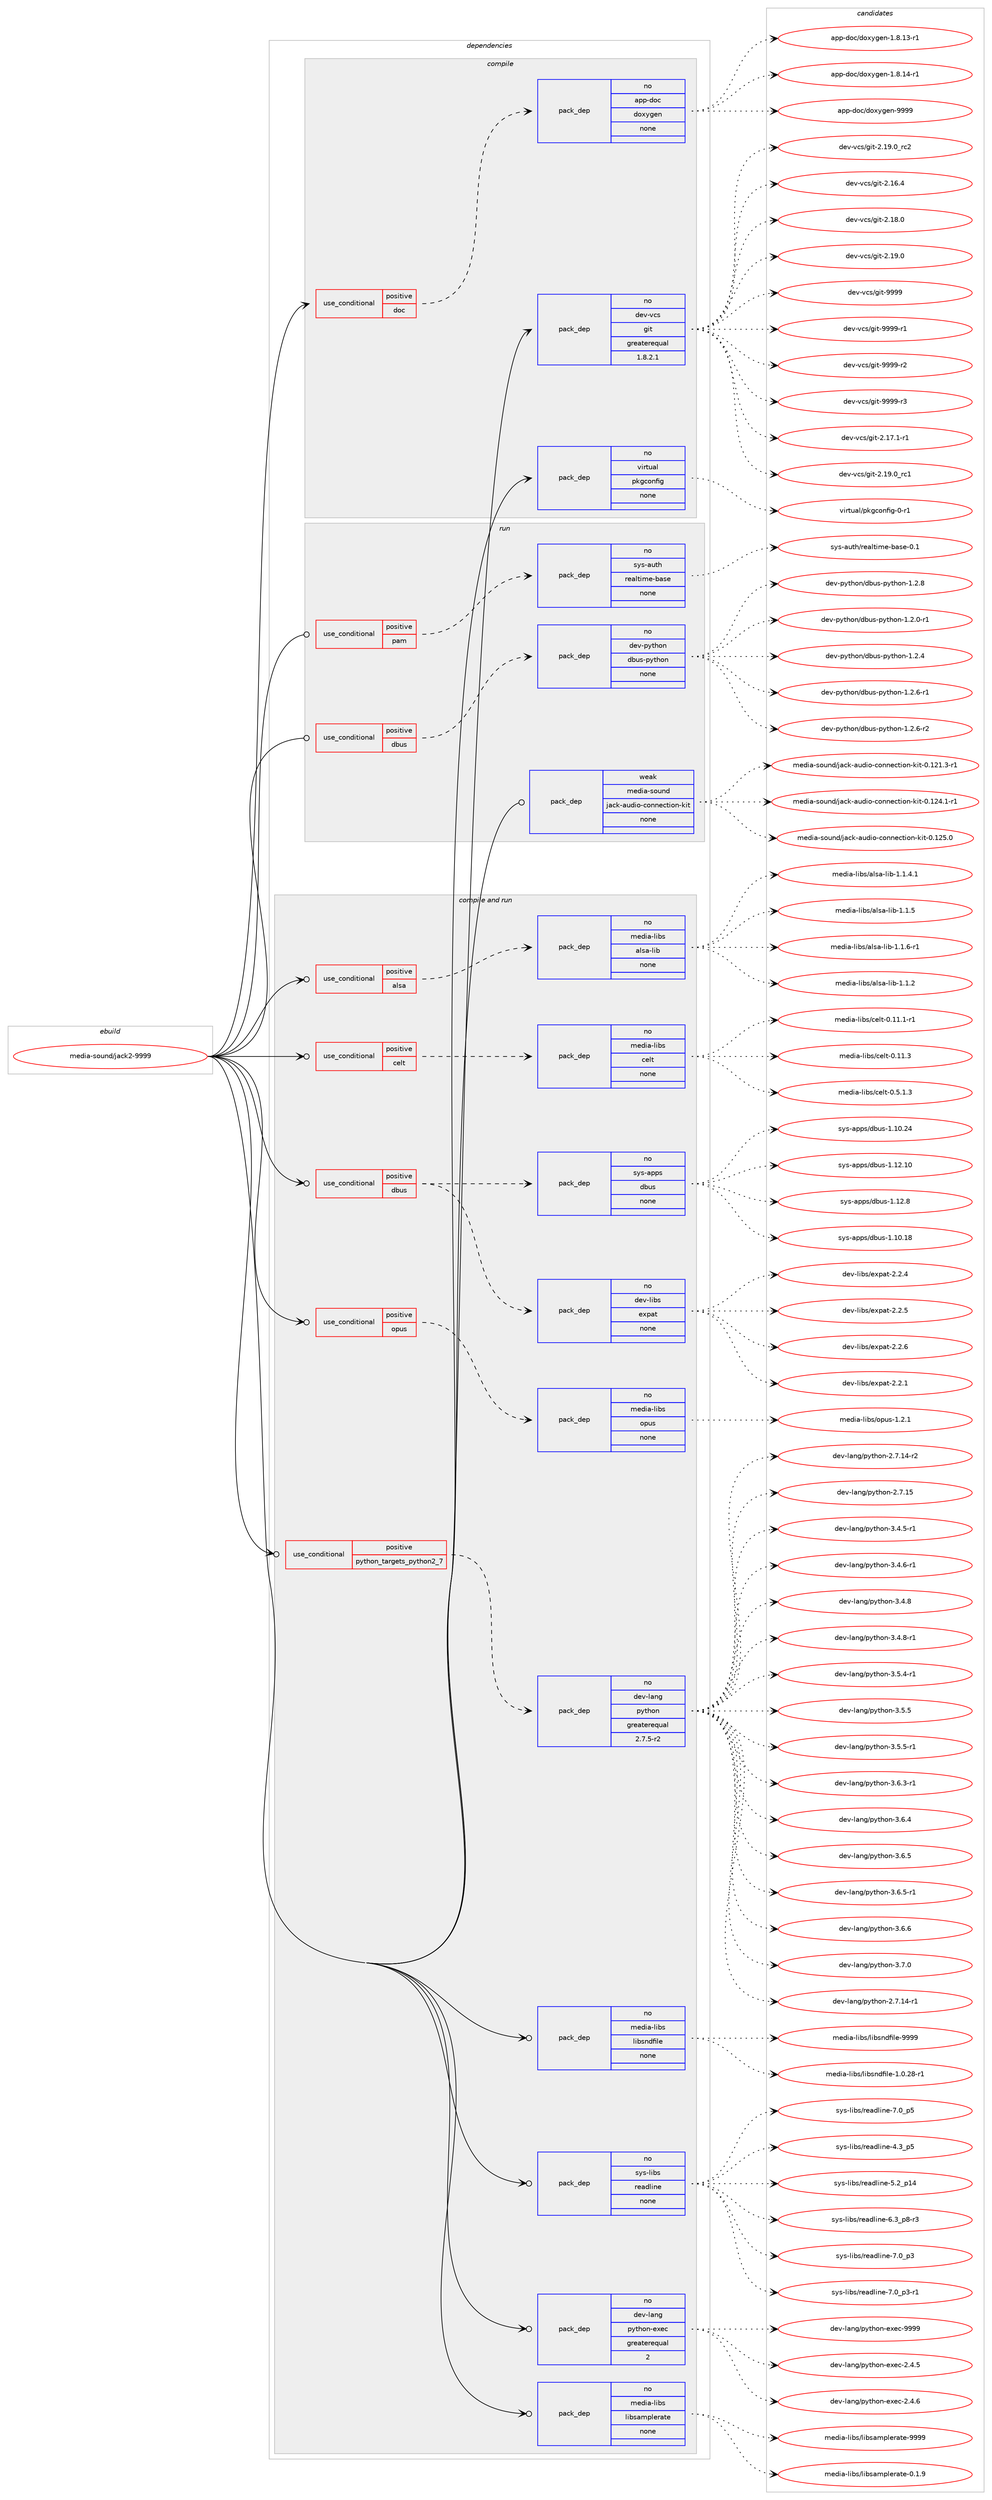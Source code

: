 digraph prolog {

# *************
# Graph options
# *************

newrank=true;
concentrate=true;
compound=true;
graph [rankdir=LR,fontname=Helvetica,fontsize=10,ranksep=1.5];#, ranksep=2.5, nodesep=0.2];
edge  [arrowhead=vee];
node  [fontname=Helvetica,fontsize=10];

# **********
# The ebuild
# **********

subgraph cluster_leftcol {
color=gray;
rank=same;
label=<<i>ebuild</i>>;
id [label="media-sound/jack2-9999", color=red, width=4, href="../media-sound/jack2-9999.svg"];
}

# ****************
# The dependencies
# ****************

subgraph cluster_midcol {
color=gray;
label=<<i>dependencies</i>>;
subgraph cluster_compile {
fillcolor="#eeeeee";
style=filled;
label=<<i>compile</i>>;
subgraph cond2948 {
dependency9364 [label=<<TABLE BORDER="0" CELLBORDER="1" CELLSPACING="0" CELLPADDING="4"><TR><TD ROWSPAN="3" CELLPADDING="10">use_conditional</TD></TR><TR><TD>positive</TD></TR><TR><TD>doc</TD></TR></TABLE>>, shape=none, color=red];
subgraph pack6248 {
dependency9365 [label=<<TABLE BORDER="0" CELLBORDER="1" CELLSPACING="0" CELLPADDING="4" WIDTH="220"><TR><TD ROWSPAN="6" CELLPADDING="30">pack_dep</TD></TR><TR><TD WIDTH="110">no</TD></TR><TR><TD>app-doc</TD></TR><TR><TD>doxygen</TD></TR><TR><TD>none</TD></TR><TR><TD></TD></TR></TABLE>>, shape=none, color=blue];
}
dependency9364:e -> dependency9365:w [weight=20,style="dashed",arrowhead="vee"];
}
id:e -> dependency9364:w [weight=20,style="solid",arrowhead="vee"];
subgraph pack6249 {
dependency9366 [label=<<TABLE BORDER="0" CELLBORDER="1" CELLSPACING="0" CELLPADDING="4" WIDTH="220"><TR><TD ROWSPAN="6" CELLPADDING="30">pack_dep</TD></TR><TR><TD WIDTH="110">no</TD></TR><TR><TD>dev-vcs</TD></TR><TR><TD>git</TD></TR><TR><TD>greaterequal</TD></TR><TR><TD>1.8.2.1</TD></TR></TABLE>>, shape=none, color=blue];
}
id:e -> dependency9366:w [weight=20,style="solid",arrowhead="vee"];
subgraph pack6250 {
dependency9367 [label=<<TABLE BORDER="0" CELLBORDER="1" CELLSPACING="0" CELLPADDING="4" WIDTH="220"><TR><TD ROWSPAN="6" CELLPADDING="30">pack_dep</TD></TR><TR><TD WIDTH="110">no</TD></TR><TR><TD>virtual</TD></TR><TR><TD>pkgconfig</TD></TR><TR><TD>none</TD></TR><TR><TD></TD></TR></TABLE>>, shape=none, color=blue];
}
id:e -> dependency9367:w [weight=20,style="solid",arrowhead="vee"];
}
subgraph cluster_compileandrun {
fillcolor="#eeeeee";
style=filled;
label=<<i>compile and run</i>>;
subgraph cond2949 {
dependency9368 [label=<<TABLE BORDER="0" CELLBORDER="1" CELLSPACING="0" CELLPADDING="4"><TR><TD ROWSPAN="3" CELLPADDING="10">use_conditional</TD></TR><TR><TD>positive</TD></TR><TR><TD>alsa</TD></TR></TABLE>>, shape=none, color=red];
subgraph pack6251 {
dependency9369 [label=<<TABLE BORDER="0" CELLBORDER="1" CELLSPACING="0" CELLPADDING="4" WIDTH="220"><TR><TD ROWSPAN="6" CELLPADDING="30">pack_dep</TD></TR><TR><TD WIDTH="110">no</TD></TR><TR><TD>media-libs</TD></TR><TR><TD>alsa-lib</TD></TR><TR><TD>none</TD></TR><TR><TD></TD></TR></TABLE>>, shape=none, color=blue];
}
dependency9368:e -> dependency9369:w [weight=20,style="dashed",arrowhead="vee"];
}
id:e -> dependency9368:w [weight=20,style="solid",arrowhead="odotvee"];
subgraph cond2950 {
dependency9370 [label=<<TABLE BORDER="0" CELLBORDER="1" CELLSPACING="0" CELLPADDING="4"><TR><TD ROWSPAN="3" CELLPADDING="10">use_conditional</TD></TR><TR><TD>positive</TD></TR><TR><TD>celt</TD></TR></TABLE>>, shape=none, color=red];
subgraph pack6252 {
dependency9371 [label=<<TABLE BORDER="0" CELLBORDER="1" CELLSPACING="0" CELLPADDING="4" WIDTH="220"><TR><TD ROWSPAN="6" CELLPADDING="30">pack_dep</TD></TR><TR><TD WIDTH="110">no</TD></TR><TR><TD>media-libs</TD></TR><TR><TD>celt</TD></TR><TR><TD>none</TD></TR><TR><TD></TD></TR></TABLE>>, shape=none, color=blue];
}
dependency9370:e -> dependency9371:w [weight=20,style="dashed",arrowhead="vee"];
}
id:e -> dependency9370:w [weight=20,style="solid",arrowhead="odotvee"];
subgraph cond2951 {
dependency9372 [label=<<TABLE BORDER="0" CELLBORDER="1" CELLSPACING="0" CELLPADDING="4"><TR><TD ROWSPAN="3" CELLPADDING="10">use_conditional</TD></TR><TR><TD>positive</TD></TR><TR><TD>dbus</TD></TR></TABLE>>, shape=none, color=red];
subgraph pack6253 {
dependency9373 [label=<<TABLE BORDER="0" CELLBORDER="1" CELLSPACING="0" CELLPADDING="4" WIDTH="220"><TR><TD ROWSPAN="6" CELLPADDING="30">pack_dep</TD></TR><TR><TD WIDTH="110">no</TD></TR><TR><TD>dev-libs</TD></TR><TR><TD>expat</TD></TR><TR><TD>none</TD></TR><TR><TD></TD></TR></TABLE>>, shape=none, color=blue];
}
dependency9372:e -> dependency9373:w [weight=20,style="dashed",arrowhead="vee"];
subgraph pack6254 {
dependency9374 [label=<<TABLE BORDER="0" CELLBORDER="1" CELLSPACING="0" CELLPADDING="4" WIDTH="220"><TR><TD ROWSPAN="6" CELLPADDING="30">pack_dep</TD></TR><TR><TD WIDTH="110">no</TD></TR><TR><TD>sys-apps</TD></TR><TR><TD>dbus</TD></TR><TR><TD>none</TD></TR><TR><TD></TD></TR></TABLE>>, shape=none, color=blue];
}
dependency9372:e -> dependency9374:w [weight=20,style="dashed",arrowhead="vee"];
}
id:e -> dependency9372:w [weight=20,style="solid",arrowhead="odotvee"];
subgraph cond2952 {
dependency9375 [label=<<TABLE BORDER="0" CELLBORDER="1" CELLSPACING="0" CELLPADDING="4"><TR><TD ROWSPAN="3" CELLPADDING="10">use_conditional</TD></TR><TR><TD>positive</TD></TR><TR><TD>opus</TD></TR></TABLE>>, shape=none, color=red];
subgraph pack6255 {
dependency9376 [label=<<TABLE BORDER="0" CELLBORDER="1" CELLSPACING="0" CELLPADDING="4" WIDTH="220"><TR><TD ROWSPAN="6" CELLPADDING="30">pack_dep</TD></TR><TR><TD WIDTH="110">no</TD></TR><TR><TD>media-libs</TD></TR><TR><TD>opus</TD></TR><TR><TD>none</TD></TR><TR><TD></TD></TR></TABLE>>, shape=none, color=blue];
}
dependency9375:e -> dependency9376:w [weight=20,style="dashed",arrowhead="vee"];
}
id:e -> dependency9375:w [weight=20,style="solid",arrowhead="odotvee"];
subgraph cond2953 {
dependency9377 [label=<<TABLE BORDER="0" CELLBORDER="1" CELLSPACING="0" CELLPADDING="4"><TR><TD ROWSPAN="3" CELLPADDING="10">use_conditional</TD></TR><TR><TD>positive</TD></TR><TR><TD>python_targets_python2_7</TD></TR></TABLE>>, shape=none, color=red];
subgraph pack6256 {
dependency9378 [label=<<TABLE BORDER="0" CELLBORDER="1" CELLSPACING="0" CELLPADDING="4" WIDTH="220"><TR><TD ROWSPAN="6" CELLPADDING="30">pack_dep</TD></TR><TR><TD WIDTH="110">no</TD></TR><TR><TD>dev-lang</TD></TR><TR><TD>python</TD></TR><TR><TD>greaterequal</TD></TR><TR><TD>2.7.5-r2</TD></TR></TABLE>>, shape=none, color=blue];
}
dependency9377:e -> dependency9378:w [weight=20,style="dashed",arrowhead="vee"];
}
id:e -> dependency9377:w [weight=20,style="solid",arrowhead="odotvee"];
subgraph pack6257 {
dependency9379 [label=<<TABLE BORDER="0" CELLBORDER="1" CELLSPACING="0" CELLPADDING="4" WIDTH="220"><TR><TD ROWSPAN="6" CELLPADDING="30">pack_dep</TD></TR><TR><TD WIDTH="110">no</TD></TR><TR><TD>dev-lang</TD></TR><TR><TD>python-exec</TD></TR><TR><TD>greaterequal</TD></TR><TR><TD>2</TD></TR></TABLE>>, shape=none, color=blue];
}
id:e -> dependency9379:w [weight=20,style="solid",arrowhead="odotvee"];
subgraph pack6258 {
dependency9380 [label=<<TABLE BORDER="0" CELLBORDER="1" CELLSPACING="0" CELLPADDING="4" WIDTH="220"><TR><TD ROWSPAN="6" CELLPADDING="30">pack_dep</TD></TR><TR><TD WIDTH="110">no</TD></TR><TR><TD>media-libs</TD></TR><TR><TD>libsamplerate</TD></TR><TR><TD>none</TD></TR><TR><TD></TD></TR></TABLE>>, shape=none, color=blue];
}
id:e -> dependency9380:w [weight=20,style="solid",arrowhead="odotvee"];
subgraph pack6259 {
dependency9381 [label=<<TABLE BORDER="0" CELLBORDER="1" CELLSPACING="0" CELLPADDING="4" WIDTH="220"><TR><TD ROWSPAN="6" CELLPADDING="30">pack_dep</TD></TR><TR><TD WIDTH="110">no</TD></TR><TR><TD>media-libs</TD></TR><TR><TD>libsndfile</TD></TR><TR><TD>none</TD></TR><TR><TD></TD></TR></TABLE>>, shape=none, color=blue];
}
id:e -> dependency9381:w [weight=20,style="solid",arrowhead="odotvee"];
subgraph pack6260 {
dependency9382 [label=<<TABLE BORDER="0" CELLBORDER="1" CELLSPACING="0" CELLPADDING="4" WIDTH="220"><TR><TD ROWSPAN="6" CELLPADDING="30">pack_dep</TD></TR><TR><TD WIDTH="110">no</TD></TR><TR><TD>sys-libs</TD></TR><TR><TD>readline</TD></TR><TR><TD>none</TD></TR><TR><TD></TD></TR></TABLE>>, shape=none, color=blue];
}
id:e -> dependency9382:w [weight=20,style="solid",arrowhead="odotvee"];
}
subgraph cluster_run {
fillcolor="#eeeeee";
style=filled;
label=<<i>run</i>>;
subgraph cond2954 {
dependency9383 [label=<<TABLE BORDER="0" CELLBORDER="1" CELLSPACING="0" CELLPADDING="4"><TR><TD ROWSPAN="3" CELLPADDING="10">use_conditional</TD></TR><TR><TD>positive</TD></TR><TR><TD>dbus</TD></TR></TABLE>>, shape=none, color=red];
subgraph pack6261 {
dependency9384 [label=<<TABLE BORDER="0" CELLBORDER="1" CELLSPACING="0" CELLPADDING="4" WIDTH="220"><TR><TD ROWSPAN="6" CELLPADDING="30">pack_dep</TD></TR><TR><TD WIDTH="110">no</TD></TR><TR><TD>dev-python</TD></TR><TR><TD>dbus-python</TD></TR><TR><TD>none</TD></TR><TR><TD></TD></TR></TABLE>>, shape=none, color=blue];
}
dependency9383:e -> dependency9384:w [weight=20,style="dashed",arrowhead="vee"];
}
id:e -> dependency9383:w [weight=20,style="solid",arrowhead="odot"];
subgraph cond2955 {
dependency9385 [label=<<TABLE BORDER="0" CELLBORDER="1" CELLSPACING="0" CELLPADDING="4"><TR><TD ROWSPAN="3" CELLPADDING="10">use_conditional</TD></TR><TR><TD>positive</TD></TR><TR><TD>pam</TD></TR></TABLE>>, shape=none, color=red];
subgraph pack6262 {
dependency9386 [label=<<TABLE BORDER="0" CELLBORDER="1" CELLSPACING="0" CELLPADDING="4" WIDTH="220"><TR><TD ROWSPAN="6" CELLPADDING="30">pack_dep</TD></TR><TR><TD WIDTH="110">no</TD></TR><TR><TD>sys-auth</TD></TR><TR><TD>realtime-base</TD></TR><TR><TD>none</TD></TR><TR><TD></TD></TR></TABLE>>, shape=none, color=blue];
}
dependency9385:e -> dependency9386:w [weight=20,style="dashed",arrowhead="vee"];
}
id:e -> dependency9385:w [weight=20,style="solid",arrowhead="odot"];
subgraph pack6263 {
dependency9387 [label=<<TABLE BORDER="0" CELLBORDER="1" CELLSPACING="0" CELLPADDING="4" WIDTH="220"><TR><TD ROWSPAN="6" CELLPADDING="30">pack_dep</TD></TR><TR><TD WIDTH="110">weak</TD></TR><TR><TD>media-sound</TD></TR><TR><TD>jack-audio-connection-kit</TD></TR><TR><TD>none</TD></TR><TR><TD></TD></TR></TABLE>>, shape=none, color=blue];
}
id:e -> dependency9387:w [weight=20,style="solid",arrowhead="odot"];
}
}

# **************
# The candidates
# **************

subgraph cluster_choices {
rank=same;
color=gray;
label=<<i>candidates</i>>;

subgraph choice6248 {
color=black;
nodesep=1;
choice97112112451001119947100111120121103101110454946564649514511449 [label="app-doc/doxygen-1.8.13-r1", color=red, width=4,href="../app-doc/doxygen-1.8.13-r1.svg"];
choice97112112451001119947100111120121103101110454946564649524511449 [label="app-doc/doxygen-1.8.14-r1", color=red, width=4,href="../app-doc/doxygen-1.8.14-r1.svg"];
choice971121124510011199471001111201211031011104557575757 [label="app-doc/doxygen-9999", color=red, width=4,href="../app-doc/doxygen-9999.svg"];
dependency9365:e -> choice97112112451001119947100111120121103101110454946564649514511449:w [style=dotted,weight="100"];
dependency9365:e -> choice97112112451001119947100111120121103101110454946564649524511449:w [style=dotted,weight="100"];
dependency9365:e -> choice971121124510011199471001111201211031011104557575757:w [style=dotted,weight="100"];
}
subgraph choice6249 {
color=black;
nodesep=1;
choice100101118451189911547103105116455046495546494511449 [label="dev-vcs/git-2.17.1-r1", color=red, width=4,href="../dev-vcs/git-2.17.1-r1.svg"];
choice10010111845118991154710310511645504649574648951149949 [label="dev-vcs/git-2.19.0_rc1", color=red, width=4,href="../dev-vcs/git-2.19.0_rc1.svg"];
choice10010111845118991154710310511645504649574648951149950 [label="dev-vcs/git-2.19.0_rc2", color=red, width=4,href="../dev-vcs/git-2.19.0_rc2.svg"];
choice10010111845118991154710310511645504649544652 [label="dev-vcs/git-2.16.4", color=red, width=4,href="../dev-vcs/git-2.16.4.svg"];
choice10010111845118991154710310511645504649564648 [label="dev-vcs/git-2.18.0", color=red, width=4,href="../dev-vcs/git-2.18.0.svg"];
choice10010111845118991154710310511645504649574648 [label="dev-vcs/git-2.19.0", color=red, width=4,href="../dev-vcs/git-2.19.0.svg"];
choice1001011184511899115471031051164557575757 [label="dev-vcs/git-9999", color=red, width=4,href="../dev-vcs/git-9999.svg"];
choice10010111845118991154710310511645575757574511449 [label="dev-vcs/git-9999-r1", color=red, width=4,href="../dev-vcs/git-9999-r1.svg"];
choice10010111845118991154710310511645575757574511450 [label="dev-vcs/git-9999-r2", color=red, width=4,href="../dev-vcs/git-9999-r2.svg"];
choice10010111845118991154710310511645575757574511451 [label="dev-vcs/git-9999-r3", color=red, width=4,href="../dev-vcs/git-9999-r3.svg"];
dependency9366:e -> choice100101118451189911547103105116455046495546494511449:w [style=dotted,weight="100"];
dependency9366:e -> choice10010111845118991154710310511645504649574648951149949:w [style=dotted,weight="100"];
dependency9366:e -> choice10010111845118991154710310511645504649574648951149950:w [style=dotted,weight="100"];
dependency9366:e -> choice10010111845118991154710310511645504649544652:w [style=dotted,weight="100"];
dependency9366:e -> choice10010111845118991154710310511645504649564648:w [style=dotted,weight="100"];
dependency9366:e -> choice10010111845118991154710310511645504649574648:w [style=dotted,weight="100"];
dependency9366:e -> choice1001011184511899115471031051164557575757:w [style=dotted,weight="100"];
dependency9366:e -> choice10010111845118991154710310511645575757574511449:w [style=dotted,weight="100"];
dependency9366:e -> choice10010111845118991154710310511645575757574511450:w [style=dotted,weight="100"];
dependency9366:e -> choice10010111845118991154710310511645575757574511451:w [style=dotted,weight="100"];
}
subgraph choice6250 {
color=black;
nodesep=1;
choice11810511411611797108471121071039911111010210510345484511449 [label="virtual/pkgconfig-0-r1", color=red, width=4,href="../virtual/pkgconfig-0-r1.svg"];
dependency9367:e -> choice11810511411611797108471121071039911111010210510345484511449:w [style=dotted,weight="100"];
}
subgraph choice6251 {
color=black;
nodesep=1;
choice1091011001059745108105981154797108115974510810598454946494650 [label="media-libs/alsa-lib-1.1.2", color=red, width=4,href="../media-libs/alsa-lib-1.1.2.svg"];
choice10910110010597451081059811547971081159745108105984549464946524649 [label="media-libs/alsa-lib-1.1.4.1", color=red, width=4,href="../media-libs/alsa-lib-1.1.4.1.svg"];
choice1091011001059745108105981154797108115974510810598454946494653 [label="media-libs/alsa-lib-1.1.5", color=red, width=4,href="../media-libs/alsa-lib-1.1.5.svg"];
choice10910110010597451081059811547971081159745108105984549464946544511449 [label="media-libs/alsa-lib-1.1.6-r1", color=red, width=4,href="../media-libs/alsa-lib-1.1.6-r1.svg"];
dependency9369:e -> choice1091011001059745108105981154797108115974510810598454946494650:w [style=dotted,weight="100"];
dependency9369:e -> choice10910110010597451081059811547971081159745108105984549464946524649:w [style=dotted,weight="100"];
dependency9369:e -> choice1091011001059745108105981154797108115974510810598454946494653:w [style=dotted,weight="100"];
dependency9369:e -> choice10910110010597451081059811547971081159745108105984549464946544511449:w [style=dotted,weight="100"];
}
subgraph choice6252 {
color=black;
nodesep=1;
choice1091011001059745108105981154799101108116454846494946494511449 [label="media-libs/celt-0.11.1-r1", color=red, width=4,href="../media-libs/celt-0.11.1-r1.svg"];
choice109101100105974510810598115479910110811645484649494651 [label="media-libs/celt-0.11.3", color=red, width=4,href="../media-libs/celt-0.11.3.svg"];
choice10910110010597451081059811547991011081164548465346494651 [label="media-libs/celt-0.5.1.3", color=red, width=4,href="../media-libs/celt-0.5.1.3.svg"];
dependency9371:e -> choice1091011001059745108105981154799101108116454846494946494511449:w [style=dotted,weight="100"];
dependency9371:e -> choice109101100105974510810598115479910110811645484649494651:w [style=dotted,weight="100"];
dependency9371:e -> choice10910110010597451081059811547991011081164548465346494651:w [style=dotted,weight="100"];
}
subgraph choice6253 {
color=black;
nodesep=1;
choice10010111845108105981154710112011297116455046504649 [label="dev-libs/expat-2.2.1", color=red, width=4,href="../dev-libs/expat-2.2.1.svg"];
choice10010111845108105981154710112011297116455046504652 [label="dev-libs/expat-2.2.4", color=red, width=4,href="../dev-libs/expat-2.2.4.svg"];
choice10010111845108105981154710112011297116455046504653 [label="dev-libs/expat-2.2.5", color=red, width=4,href="../dev-libs/expat-2.2.5.svg"];
choice10010111845108105981154710112011297116455046504654 [label="dev-libs/expat-2.2.6", color=red, width=4,href="../dev-libs/expat-2.2.6.svg"];
dependency9373:e -> choice10010111845108105981154710112011297116455046504649:w [style=dotted,weight="100"];
dependency9373:e -> choice10010111845108105981154710112011297116455046504652:w [style=dotted,weight="100"];
dependency9373:e -> choice10010111845108105981154710112011297116455046504653:w [style=dotted,weight="100"];
dependency9373:e -> choice10010111845108105981154710112011297116455046504654:w [style=dotted,weight="100"];
}
subgraph choice6254 {
color=black;
nodesep=1;
choice115121115459711211211547100981171154549464948464956 [label="sys-apps/dbus-1.10.18", color=red, width=4,href="../sys-apps/dbus-1.10.18.svg"];
choice115121115459711211211547100981171154549464948465052 [label="sys-apps/dbus-1.10.24", color=red, width=4,href="../sys-apps/dbus-1.10.24.svg"];
choice115121115459711211211547100981171154549464950464948 [label="sys-apps/dbus-1.12.10", color=red, width=4,href="../sys-apps/dbus-1.12.10.svg"];
choice1151211154597112112115471009811711545494649504656 [label="sys-apps/dbus-1.12.8", color=red, width=4,href="../sys-apps/dbus-1.12.8.svg"];
dependency9374:e -> choice115121115459711211211547100981171154549464948464956:w [style=dotted,weight="100"];
dependency9374:e -> choice115121115459711211211547100981171154549464948465052:w [style=dotted,weight="100"];
dependency9374:e -> choice115121115459711211211547100981171154549464950464948:w [style=dotted,weight="100"];
dependency9374:e -> choice1151211154597112112115471009811711545494649504656:w [style=dotted,weight="100"];
}
subgraph choice6255 {
color=black;
nodesep=1;
choice10910110010597451081059811547111112117115454946504649 [label="media-libs/opus-1.2.1", color=red, width=4,href="../media-libs/opus-1.2.1.svg"];
dependency9376:e -> choice10910110010597451081059811547111112117115454946504649:w [style=dotted,weight="100"];
}
subgraph choice6256 {
color=black;
nodesep=1;
choice100101118451089711010347112121116104111110455046554649524511449 [label="dev-lang/python-2.7.14-r1", color=red, width=4,href="../dev-lang/python-2.7.14-r1.svg"];
choice100101118451089711010347112121116104111110455046554649524511450 [label="dev-lang/python-2.7.14-r2", color=red, width=4,href="../dev-lang/python-2.7.14-r2.svg"];
choice10010111845108971101034711212111610411111045504655464953 [label="dev-lang/python-2.7.15", color=red, width=4,href="../dev-lang/python-2.7.15.svg"];
choice1001011184510897110103471121211161041111104551465246534511449 [label="dev-lang/python-3.4.5-r1", color=red, width=4,href="../dev-lang/python-3.4.5-r1.svg"];
choice1001011184510897110103471121211161041111104551465246544511449 [label="dev-lang/python-3.4.6-r1", color=red, width=4,href="../dev-lang/python-3.4.6-r1.svg"];
choice100101118451089711010347112121116104111110455146524656 [label="dev-lang/python-3.4.8", color=red, width=4,href="../dev-lang/python-3.4.8.svg"];
choice1001011184510897110103471121211161041111104551465246564511449 [label="dev-lang/python-3.4.8-r1", color=red, width=4,href="../dev-lang/python-3.4.8-r1.svg"];
choice1001011184510897110103471121211161041111104551465346524511449 [label="dev-lang/python-3.5.4-r1", color=red, width=4,href="../dev-lang/python-3.5.4-r1.svg"];
choice100101118451089711010347112121116104111110455146534653 [label="dev-lang/python-3.5.5", color=red, width=4,href="../dev-lang/python-3.5.5.svg"];
choice1001011184510897110103471121211161041111104551465346534511449 [label="dev-lang/python-3.5.5-r1", color=red, width=4,href="../dev-lang/python-3.5.5-r1.svg"];
choice1001011184510897110103471121211161041111104551465446514511449 [label="dev-lang/python-3.6.3-r1", color=red, width=4,href="../dev-lang/python-3.6.3-r1.svg"];
choice100101118451089711010347112121116104111110455146544652 [label="dev-lang/python-3.6.4", color=red, width=4,href="../dev-lang/python-3.6.4.svg"];
choice100101118451089711010347112121116104111110455146544653 [label="dev-lang/python-3.6.5", color=red, width=4,href="../dev-lang/python-3.6.5.svg"];
choice1001011184510897110103471121211161041111104551465446534511449 [label="dev-lang/python-3.6.5-r1", color=red, width=4,href="../dev-lang/python-3.6.5-r1.svg"];
choice100101118451089711010347112121116104111110455146544654 [label="dev-lang/python-3.6.6", color=red, width=4,href="../dev-lang/python-3.6.6.svg"];
choice100101118451089711010347112121116104111110455146554648 [label="dev-lang/python-3.7.0", color=red, width=4,href="../dev-lang/python-3.7.0.svg"];
dependency9378:e -> choice100101118451089711010347112121116104111110455046554649524511449:w [style=dotted,weight="100"];
dependency9378:e -> choice100101118451089711010347112121116104111110455046554649524511450:w [style=dotted,weight="100"];
dependency9378:e -> choice10010111845108971101034711212111610411111045504655464953:w [style=dotted,weight="100"];
dependency9378:e -> choice1001011184510897110103471121211161041111104551465246534511449:w [style=dotted,weight="100"];
dependency9378:e -> choice1001011184510897110103471121211161041111104551465246544511449:w [style=dotted,weight="100"];
dependency9378:e -> choice100101118451089711010347112121116104111110455146524656:w [style=dotted,weight="100"];
dependency9378:e -> choice1001011184510897110103471121211161041111104551465246564511449:w [style=dotted,weight="100"];
dependency9378:e -> choice1001011184510897110103471121211161041111104551465346524511449:w [style=dotted,weight="100"];
dependency9378:e -> choice100101118451089711010347112121116104111110455146534653:w [style=dotted,weight="100"];
dependency9378:e -> choice1001011184510897110103471121211161041111104551465346534511449:w [style=dotted,weight="100"];
dependency9378:e -> choice1001011184510897110103471121211161041111104551465446514511449:w [style=dotted,weight="100"];
dependency9378:e -> choice100101118451089711010347112121116104111110455146544652:w [style=dotted,weight="100"];
dependency9378:e -> choice100101118451089711010347112121116104111110455146544653:w [style=dotted,weight="100"];
dependency9378:e -> choice1001011184510897110103471121211161041111104551465446534511449:w [style=dotted,weight="100"];
dependency9378:e -> choice100101118451089711010347112121116104111110455146544654:w [style=dotted,weight="100"];
dependency9378:e -> choice100101118451089711010347112121116104111110455146554648:w [style=dotted,weight="100"];
}
subgraph choice6257 {
color=black;
nodesep=1;
choice1001011184510897110103471121211161041111104510112010199455046524653 [label="dev-lang/python-exec-2.4.5", color=red, width=4,href="../dev-lang/python-exec-2.4.5.svg"];
choice1001011184510897110103471121211161041111104510112010199455046524654 [label="dev-lang/python-exec-2.4.6", color=red, width=4,href="../dev-lang/python-exec-2.4.6.svg"];
choice10010111845108971101034711212111610411111045101120101994557575757 [label="dev-lang/python-exec-9999", color=red, width=4,href="../dev-lang/python-exec-9999.svg"];
dependency9379:e -> choice1001011184510897110103471121211161041111104510112010199455046524653:w [style=dotted,weight="100"];
dependency9379:e -> choice1001011184510897110103471121211161041111104510112010199455046524654:w [style=dotted,weight="100"];
dependency9379:e -> choice10010111845108971101034711212111610411111045101120101994557575757:w [style=dotted,weight="100"];
}
subgraph choice6258 {
color=black;
nodesep=1;
choice10910110010597451081059811547108105981159710911210810111497116101454846494657 [label="media-libs/libsamplerate-0.1.9", color=red, width=4,href="../media-libs/libsamplerate-0.1.9.svg"];
choice109101100105974510810598115471081059811597109112108101114971161014557575757 [label="media-libs/libsamplerate-9999", color=red, width=4,href="../media-libs/libsamplerate-9999.svg"];
dependency9380:e -> choice10910110010597451081059811547108105981159710911210810111497116101454846494657:w [style=dotted,weight="100"];
dependency9380:e -> choice109101100105974510810598115471081059811597109112108101114971161014557575757:w [style=dotted,weight="100"];
}
subgraph choice6259 {
color=black;
nodesep=1;
choice1091011001059745108105981154710810598115110100102105108101454946484650564511449 [label="media-libs/libsndfile-1.0.28-r1", color=red, width=4,href="../media-libs/libsndfile-1.0.28-r1.svg"];
choice10910110010597451081059811547108105981151101001021051081014557575757 [label="media-libs/libsndfile-9999", color=red, width=4,href="../media-libs/libsndfile-9999.svg"];
dependency9381:e -> choice1091011001059745108105981154710810598115110100102105108101454946484650564511449:w [style=dotted,weight="100"];
dependency9381:e -> choice10910110010597451081059811547108105981151101001021051081014557575757:w [style=dotted,weight="100"];
}
subgraph choice6260 {
color=black;
nodesep=1;
choice11512111545108105981154711410197100108105110101455246519511253 [label="sys-libs/readline-4.3_p5", color=red, width=4,href="../sys-libs/readline-4.3_p5.svg"];
choice1151211154510810598115471141019710010810511010145534650951124952 [label="sys-libs/readline-5.2_p14", color=red, width=4,href="../sys-libs/readline-5.2_p14.svg"];
choice115121115451081059811547114101971001081051101014554465195112564511451 [label="sys-libs/readline-6.3_p8-r3", color=red, width=4,href="../sys-libs/readline-6.3_p8-r3.svg"];
choice11512111545108105981154711410197100108105110101455546489511251 [label="sys-libs/readline-7.0_p3", color=red, width=4,href="../sys-libs/readline-7.0_p3.svg"];
choice115121115451081059811547114101971001081051101014555464895112514511449 [label="sys-libs/readline-7.0_p3-r1", color=red, width=4,href="../sys-libs/readline-7.0_p3-r1.svg"];
choice11512111545108105981154711410197100108105110101455546489511253 [label="sys-libs/readline-7.0_p5", color=red, width=4,href="../sys-libs/readline-7.0_p5.svg"];
dependency9382:e -> choice11512111545108105981154711410197100108105110101455246519511253:w [style=dotted,weight="100"];
dependency9382:e -> choice1151211154510810598115471141019710010810511010145534650951124952:w [style=dotted,weight="100"];
dependency9382:e -> choice115121115451081059811547114101971001081051101014554465195112564511451:w [style=dotted,weight="100"];
dependency9382:e -> choice11512111545108105981154711410197100108105110101455546489511251:w [style=dotted,weight="100"];
dependency9382:e -> choice115121115451081059811547114101971001081051101014555464895112514511449:w [style=dotted,weight="100"];
dependency9382:e -> choice11512111545108105981154711410197100108105110101455546489511253:w [style=dotted,weight="100"];
}
subgraph choice6261 {
color=black;
nodesep=1;
choice100101118451121211161041111104710098117115451121211161041111104549465046484511449 [label="dev-python/dbus-python-1.2.0-r1", color=red, width=4,href="../dev-python/dbus-python-1.2.0-r1.svg"];
choice10010111845112121116104111110471009811711545112121116104111110454946504652 [label="dev-python/dbus-python-1.2.4", color=red, width=4,href="../dev-python/dbus-python-1.2.4.svg"];
choice100101118451121211161041111104710098117115451121211161041111104549465046544511449 [label="dev-python/dbus-python-1.2.6-r1", color=red, width=4,href="../dev-python/dbus-python-1.2.6-r1.svg"];
choice100101118451121211161041111104710098117115451121211161041111104549465046544511450 [label="dev-python/dbus-python-1.2.6-r2", color=red, width=4,href="../dev-python/dbus-python-1.2.6-r2.svg"];
choice10010111845112121116104111110471009811711545112121116104111110454946504656 [label="dev-python/dbus-python-1.2.8", color=red, width=4,href="../dev-python/dbus-python-1.2.8.svg"];
dependency9384:e -> choice100101118451121211161041111104710098117115451121211161041111104549465046484511449:w [style=dotted,weight="100"];
dependency9384:e -> choice10010111845112121116104111110471009811711545112121116104111110454946504652:w [style=dotted,weight="100"];
dependency9384:e -> choice100101118451121211161041111104710098117115451121211161041111104549465046544511449:w [style=dotted,weight="100"];
dependency9384:e -> choice100101118451121211161041111104710098117115451121211161041111104549465046544511450:w [style=dotted,weight="100"];
dependency9384:e -> choice10010111845112121116104111110471009811711545112121116104111110454946504656:w [style=dotted,weight="100"];
}
subgraph choice6262 {
color=black;
nodesep=1;
choice1151211154597117116104471141019710811610510910145989711510145484649 [label="sys-auth/realtime-base-0.1", color=red, width=4,href="../sys-auth/realtime-base-0.1.svg"];
dependency9386:e -> choice1151211154597117116104471141019710811610510910145989711510145484649:w [style=dotted,weight="100"];
}
subgraph choice6263 {
color=black;
nodesep=1;
choice109101100105974511511111711010047106979910745971171001051114599111110110101991161051111104510710511645484649504946514511449 [label="media-sound/jack-audio-connection-kit-0.121.3-r1", color=red, width=4,href="../media-sound/jack-audio-connection-kit-0.121.3-r1.svg"];
choice109101100105974511511111711010047106979910745971171001051114599111110110101991161051111104510710511645484649505246494511449 [label="media-sound/jack-audio-connection-kit-0.124.1-r1", color=red, width=4,href="../media-sound/jack-audio-connection-kit-0.124.1-r1.svg"];
choice10910110010597451151111171101004710697991074597117100105111459911111011010199116105111110451071051164548464950534648 [label="media-sound/jack-audio-connection-kit-0.125.0", color=red, width=4,href="../media-sound/jack-audio-connection-kit-0.125.0.svg"];
dependency9387:e -> choice109101100105974511511111711010047106979910745971171001051114599111110110101991161051111104510710511645484649504946514511449:w [style=dotted,weight="100"];
dependency9387:e -> choice109101100105974511511111711010047106979910745971171001051114599111110110101991161051111104510710511645484649505246494511449:w [style=dotted,weight="100"];
dependency9387:e -> choice10910110010597451151111171101004710697991074597117100105111459911111011010199116105111110451071051164548464950534648:w [style=dotted,weight="100"];
}
}

}
